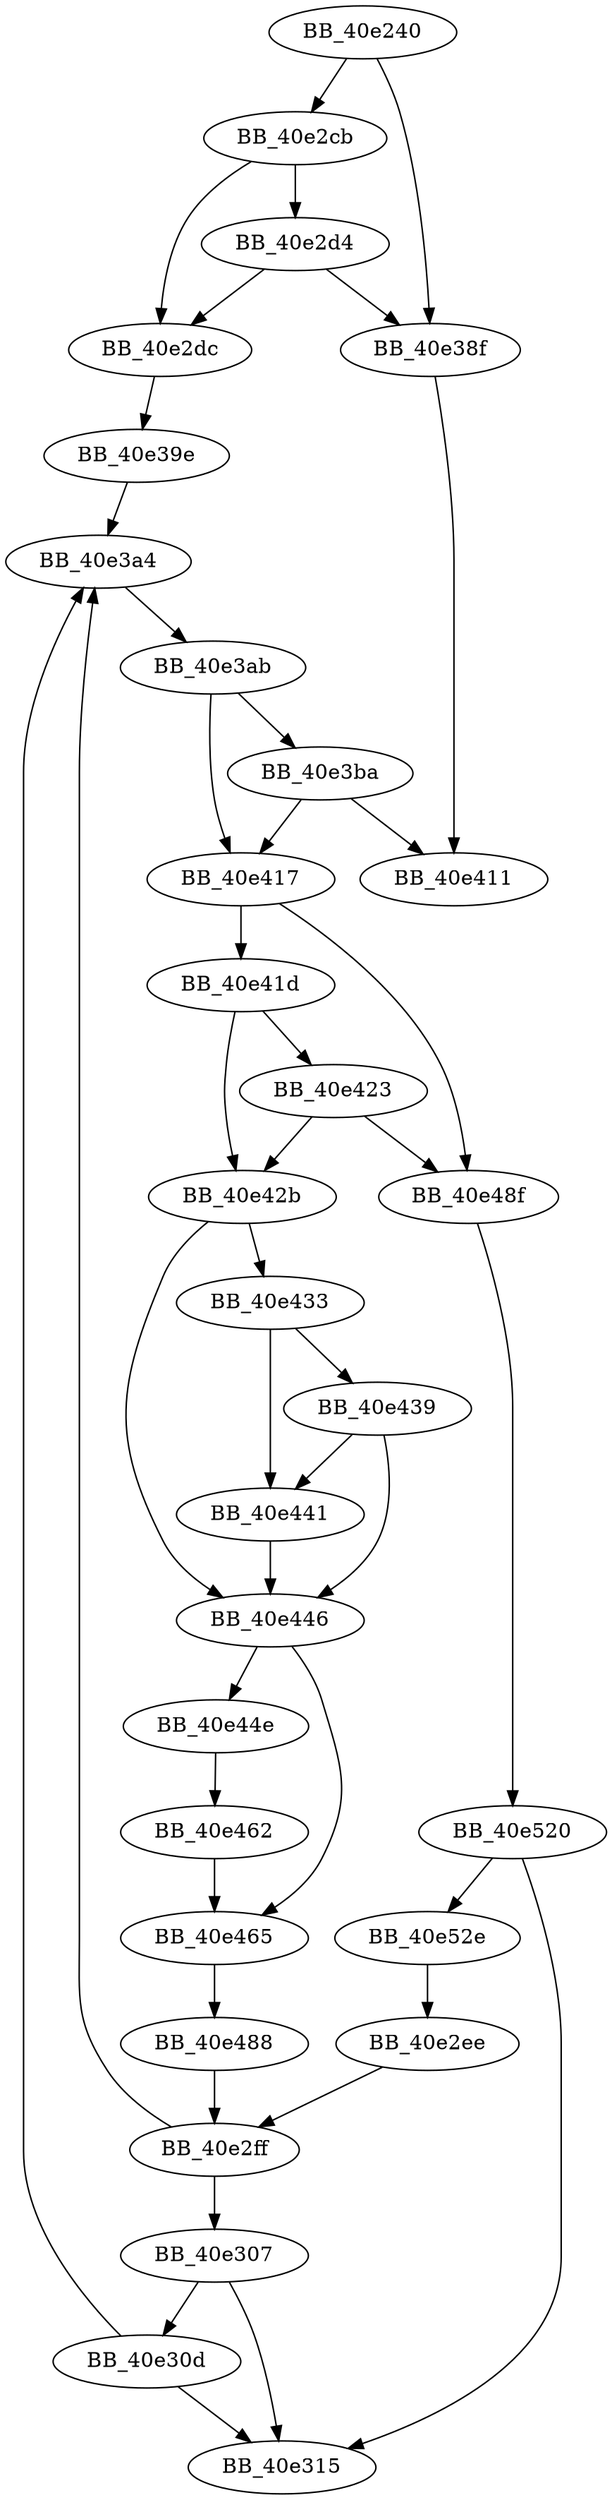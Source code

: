 DiGraph sub_40E240{
BB_40e240->BB_40e2cb
BB_40e240->BB_40e38f
BB_40e2cb->BB_40e2d4
BB_40e2cb->BB_40e2dc
BB_40e2d4->BB_40e2dc
BB_40e2d4->BB_40e38f
BB_40e2dc->BB_40e39e
BB_40e2ee->BB_40e2ff
BB_40e2ff->BB_40e307
BB_40e2ff->BB_40e3a4
BB_40e307->BB_40e30d
BB_40e307->BB_40e315
BB_40e30d->BB_40e315
BB_40e30d->BB_40e3a4
BB_40e38f->BB_40e411
BB_40e39e->BB_40e3a4
BB_40e3a4->BB_40e3ab
BB_40e3ab->BB_40e3ba
BB_40e3ab->BB_40e417
BB_40e3ba->BB_40e411
BB_40e3ba->BB_40e417
BB_40e417->BB_40e41d
BB_40e417->BB_40e48f
BB_40e41d->BB_40e423
BB_40e41d->BB_40e42b
BB_40e423->BB_40e42b
BB_40e423->BB_40e48f
BB_40e42b->BB_40e433
BB_40e42b->BB_40e446
BB_40e433->BB_40e439
BB_40e433->BB_40e441
BB_40e439->BB_40e441
BB_40e439->BB_40e446
BB_40e441->BB_40e446
BB_40e446->BB_40e44e
BB_40e446->BB_40e465
BB_40e44e->BB_40e462
BB_40e462->BB_40e465
BB_40e465->BB_40e488
BB_40e488->BB_40e2ff
BB_40e48f->BB_40e520
BB_40e520->BB_40e315
BB_40e520->BB_40e52e
BB_40e52e->BB_40e2ee
}
